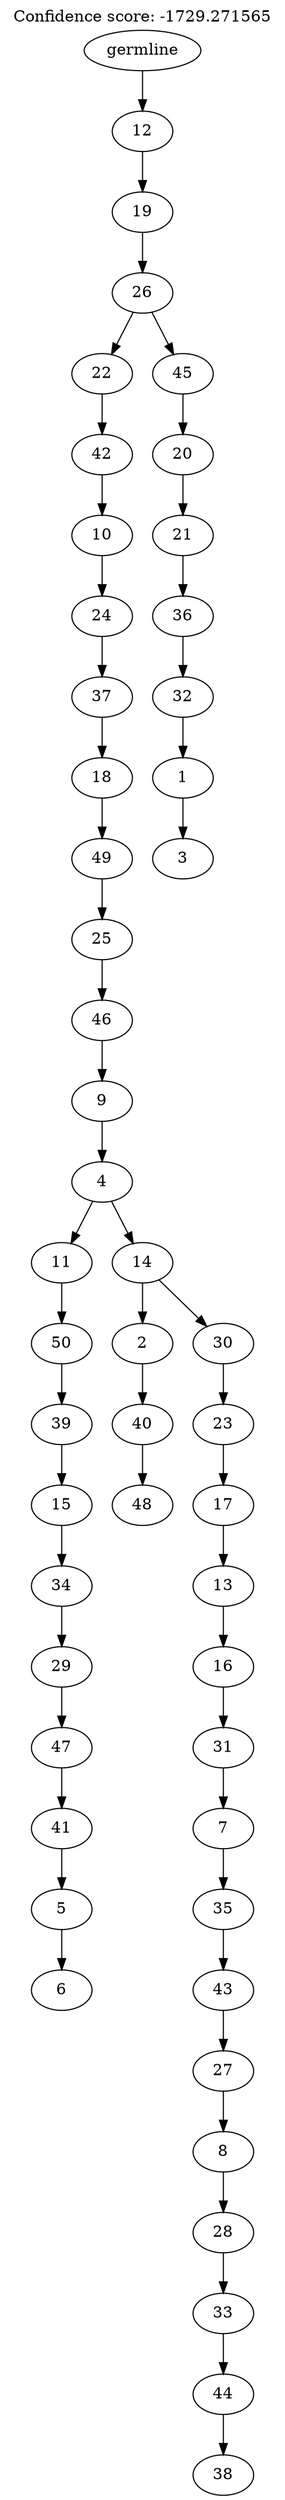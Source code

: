 digraph g {
	"49" -> "50";
	"50" [label="6"];
	"48" -> "49";
	"49" [label="5"];
	"47" -> "48";
	"48" [label="41"];
	"46" -> "47";
	"47" [label="47"];
	"45" -> "46";
	"46" [label="29"];
	"44" -> "45";
	"45" [label="34"];
	"43" -> "44";
	"44" [label="15"];
	"42" -> "43";
	"43" [label="39"];
	"41" -> "42";
	"42" [label="50"];
	"39" -> "40";
	"40" [label="48"];
	"38" -> "39";
	"39" [label="40"];
	"36" -> "37";
	"37" [label="38"];
	"35" -> "36";
	"36" [label="44"];
	"34" -> "35";
	"35" [label="33"];
	"33" -> "34";
	"34" [label="28"];
	"32" -> "33";
	"33" [label="8"];
	"31" -> "32";
	"32" [label="27"];
	"30" -> "31";
	"31" [label="43"];
	"29" -> "30";
	"30" [label="35"];
	"28" -> "29";
	"29" [label="7"];
	"27" -> "28";
	"28" [label="31"];
	"26" -> "27";
	"27" [label="16"];
	"25" -> "26";
	"26" [label="13"];
	"24" -> "25";
	"25" [label="17"];
	"23" -> "24";
	"24" [label="23"];
	"22" -> "23";
	"23" [label="30"];
	"22" -> "38";
	"38" [label="2"];
	"21" -> "22";
	"22" [label="14"];
	"21" -> "41";
	"41" [label="11"];
	"20" -> "21";
	"21" [label="4"];
	"19" -> "20";
	"20" [label="9"];
	"18" -> "19";
	"19" [label="46"];
	"17" -> "18";
	"18" [label="25"];
	"16" -> "17";
	"17" [label="49"];
	"15" -> "16";
	"16" [label="18"];
	"14" -> "15";
	"15" [label="37"];
	"13" -> "14";
	"14" [label="24"];
	"12" -> "13";
	"13" [label="10"];
	"11" -> "12";
	"12" [label="42"];
	"9" -> "10";
	"10" [label="3"];
	"8" -> "9";
	"9" [label="1"];
	"7" -> "8";
	"8" [label="32"];
	"6" -> "7";
	"7" [label="36"];
	"5" -> "6";
	"6" [label="21"];
	"4" -> "5";
	"5" [label="20"];
	"3" -> "4";
	"4" [label="45"];
	"3" -> "11";
	"11" [label="22"];
	"2" -> "3";
	"3" [label="26"];
	"1" -> "2";
	"2" [label="19"];
	"0" -> "1";
	"1" [label="12"];
	"0" [label="germline"];
	labelloc="t";
	label="Confidence score: -1729.271565";
}
